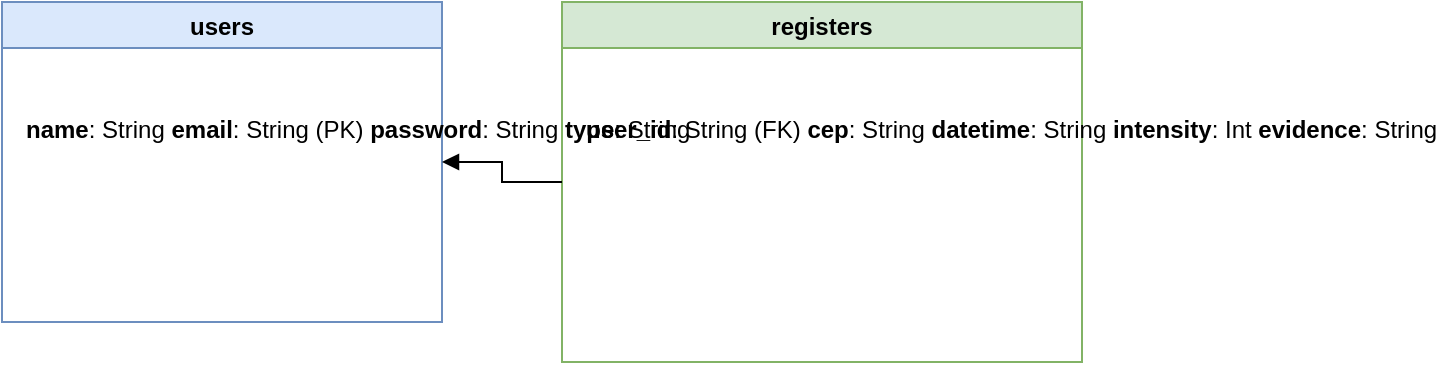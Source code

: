 <mxfile><diagram name="Database" id="db1">
  <mxGraphModel dx="1000" dy="1000" grid="1" gridSize="10" guides="1" tooltips="1" connect="1" arrows="1" fold="1" page="1" pageScale="1" pageWidth="827" pageHeight="1169" math="0" shadow="0">
    <root>
      <mxCell id="0"/>
      <mxCell id="1" parent="0"/>
      <mxCell id="2" value="users" style="swimlane;fillColor=#dae8fc;strokeColor=#6c8ebf;" vertex="1" parent="1">
        <mxGeometry x="60" y="60" width="220" height="160" as="geometry"/>
      </mxCell>
      <mxCell id="3" value="registers" style="swimlane;fillColor=#d5e8d4;strokeColor=#82b366;" vertex="1" parent="1">
        <mxGeometry x="340" y="60" width="260" height="180" as="geometry"/>
      </mxCell>
      <mxCell id="4" value="&lt;b&gt;name&lt;/b&gt;: String
&lt;b&gt;email&lt;/b&gt;: String (PK)
&lt;b&gt;password&lt;/b&gt;: String
&lt;b&gt;type&lt;/b&gt;: String" style="text;html=1;align=left;verticalAlign=top;spacingLeft=10;spacingTop=10;" vertex="1" parent="2">
        <mxGeometry x="0" y="40" width="220" height="120" as="geometry"/>
      </mxCell>
      <mxCell id="5" value="&lt;b&gt;user_id&lt;/b&gt;: String (FK)
&lt;b&gt;cep&lt;/b&gt;: String
&lt;b&gt;datetime&lt;/b&gt;: String
&lt;b&gt;intensity&lt;/b&gt;: Int
&lt;b&gt;evidence&lt;/b&gt;: String" style="text;html=1;align=left;verticalAlign=top;spacingLeft=10;spacingTop=10;" vertex="1" parent="3">
        <mxGeometry x="0" y="40" width="260" height="140" as="geometry"/>
      </mxCell>
      <mxCell id="6" style="edgeStyle=orthogonalEdgeStyle;rounded=0;orthogonalLoop=1;jettySize=auto;html=1;endArrow=block;endFill=1;strokeColor=#000000;" edge="1" parent="1" source="3" target="2">
        <mxGeometry relative="1" as="geometry"/>
      </mxCell>
    </root>
  </mxGraphModel>
</diagram></mxfile>
